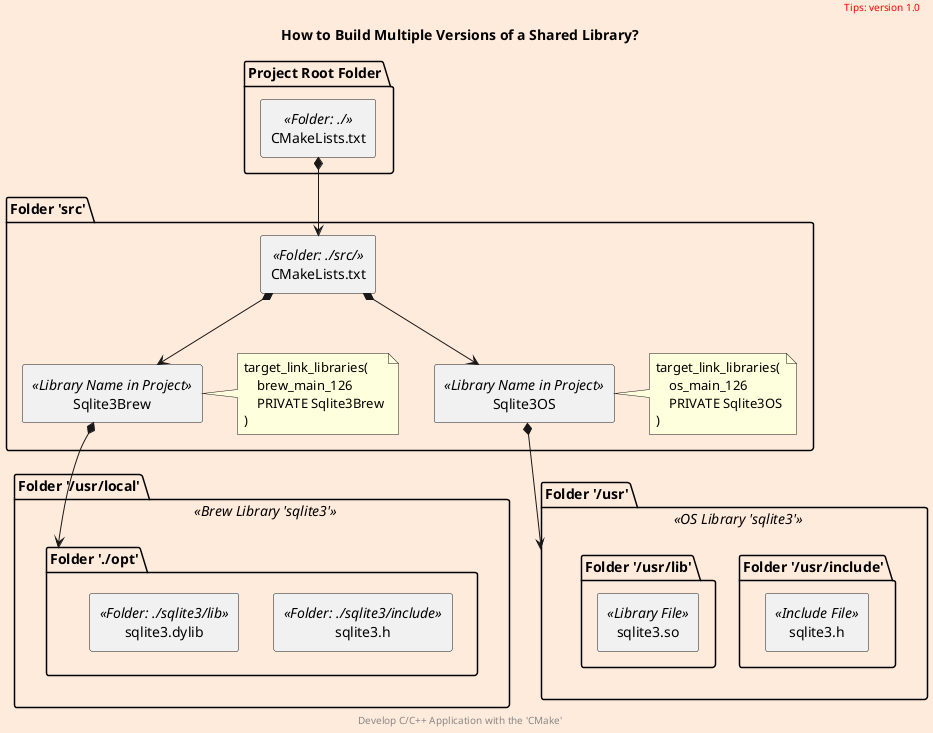 @startuml what-process
scale 700 width
skinparam backgroundColor #FFEBDC
scale 1

skinparam Folder {
  backgroundColor Olive
  borderColor orange
}

'left to right direction
package "Project Root Folder" as project_cmake {
    rectangle CMakeLists.txt <<Folder: ./>> as begin
}

package "Folder 'src'" as src_dir {
    rectangle CMakeLists.txt <<Folder: ./src/>> as src_list
    rectangle Sqlite3Brew <<Library Name in Project>> as brew_basic_126
    rectangle Sqlite3OS <<Library Name in Project>> as os_basic_126

    note right of brew_basic_126
        target_link_libraries(
            brew_main_126
            PRIVATE Sqlite3Brew
        )
    endnote
    note right of os_basic_126
        target_link_libraries(
            os_main_126
            PRIVATE Sqlite3OS
        )
    endnote

    src_list *--> brew_basic_126
    src_list *--> os_basic_126
}

package "Folder '/usr/local'" <<Brew Library 'sqlite3'>> as usr_local_dir {
    package "Folder './opt'" as opt_dir {
        rectangle "sqlite3.h" <<Folder: ./sqlite3/include>> as opt_sqlite3_h
        rectangle "sqlite3.dylib" <<Folder: ./sqlite3/lib>> as opt_sqlite3_dylib
    }
}

package "Folder '/usr'" <<OS Library 'sqlite3'>> as usr_dir {
    package "Folder '/usr/include'" as os_include_dir {
        rectangle "sqlite3.h" <<Include File>> as usr_sqlite3_h
    }
    package "Folder '/usr/lib'" as os_lib_dir {
        rectangle "sqlite3.so" <<Library File>> as usr_sqlite3_so
    }
}


begin *--> src_list
brew_basic_126 *--> opt_dir
os_basic_126 *--> usr_dir


title
    How to Build Multiple Versions of a Shared Library?
end title

header
<font color=red>Tips: version 1.0</font>
endheader

center footer Develop C/C++ Application with the 'CMake'

@enduml